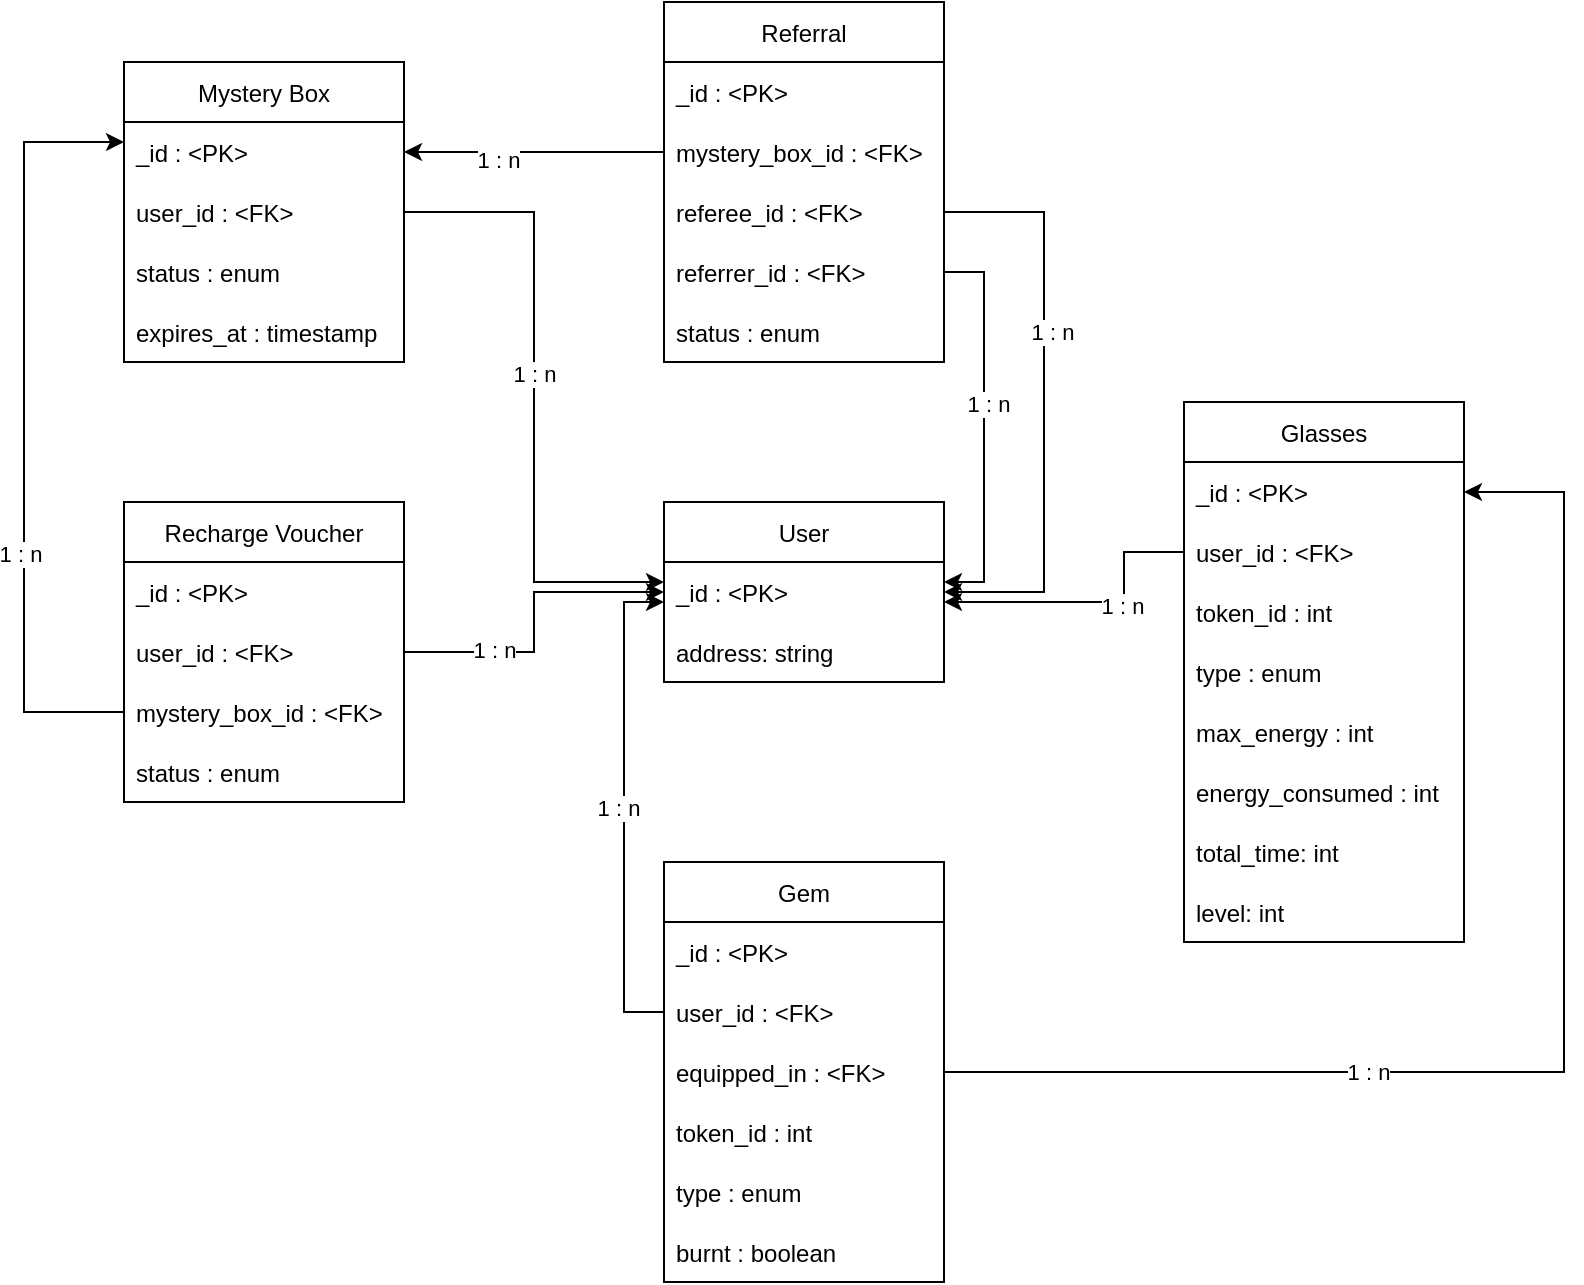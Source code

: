 <mxfile version="20.2.1" type="github">
  <diagram id="acP68zsj97dmY6Sf0IXW" name="Page-1">
    <mxGraphModel dx="279" dy="470" grid="1" gridSize="10" guides="1" tooltips="1" connect="1" arrows="1" fold="1" page="1" pageScale="1" pageWidth="827" pageHeight="1169" math="0" shadow="0">
      <root>
        <mxCell id="0" />
        <mxCell id="1" parent="0" />
        <mxCell id="Qq_VRPktxRhrN_NKrk4j-2" value="Mystery Box" style="swimlane;fontStyle=0;childLayout=stackLayout;horizontal=1;startSize=30;horizontalStack=0;resizeParent=1;resizeParentMax=0;resizeLast=0;collapsible=1;marginBottom=0;" parent="1" vertex="1">
          <mxGeometry x="1150" y="470" width="140" height="150" as="geometry">
            <mxRectangle x="1101" y="490" width="60" height="30" as="alternateBounds" />
          </mxGeometry>
        </mxCell>
        <mxCell id="Qq_VRPktxRhrN_NKrk4j-3" value="_id : &lt;PK&gt;" style="text;align=left;verticalAlign=middle;spacingLeft=4;spacingRight=4;overflow=hidden;points=[[0,0.5],[1,0.5]];portConstraint=eastwest;rotatable=0;" parent="Qq_VRPktxRhrN_NKrk4j-2" vertex="1">
          <mxGeometry y="30" width="140" height="30" as="geometry" />
        </mxCell>
        <mxCell id="Qq_VRPktxRhrN_NKrk4j-6" value="user_id : &lt;FK&gt;" style="text;align=left;verticalAlign=middle;spacingLeft=4;spacingRight=4;overflow=hidden;points=[[0,0.5],[1,0.5]];portConstraint=eastwest;rotatable=0;" parent="Qq_VRPktxRhrN_NKrk4j-2" vertex="1">
          <mxGeometry y="60" width="140" height="30" as="geometry" />
        </mxCell>
        <mxCell id="Qq_VRPktxRhrN_NKrk4j-7" value="status : enum" style="text;strokeColor=none;fillColor=none;align=left;verticalAlign=middle;spacingLeft=4;spacingRight=4;overflow=hidden;points=[[0,0.5],[1,0.5]];portConstraint=eastwest;rotatable=0;" parent="Qq_VRPktxRhrN_NKrk4j-2" vertex="1">
          <mxGeometry y="90" width="140" height="30" as="geometry" />
        </mxCell>
        <mxCell id="Qq_VRPktxRhrN_NKrk4j-8" value="expires_at : timestamp" style="text;strokeColor=none;fillColor=none;align=left;verticalAlign=middle;spacingLeft=4;spacingRight=4;overflow=hidden;points=[[0,0.5],[1,0.5]];portConstraint=eastwest;rotatable=0;" parent="Qq_VRPktxRhrN_NKrk4j-2" vertex="1">
          <mxGeometry y="120" width="140" height="30" as="geometry" />
        </mxCell>
        <mxCell id="Qq_VRPktxRhrN_NKrk4j-9" value="Recharge Voucher" style="swimlane;fontStyle=0;childLayout=stackLayout;horizontal=1;startSize=30;horizontalStack=0;resizeParent=1;resizeParentMax=0;resizeLast=0;collapsible=1;marginBottom=0;" parent="1" vertex="1">
          <mxGeometry x="1150" y="690" width="140" height="150" as="geometry">
            <mxRectangle x="1101" y="490" width="60" height="30" as="alternateBounds" />
          </mxGeometry>
        </mxCell>
        <mxCell id="Qq_VRPktxRhrN_NKrk4j-10" value="_id : &lt;PK&gt;" style="text;align=left;verticalAlign=middle;spacingLeft=4;spacingRight=4;overflow=hidden;points=[[0,0.5],[1,0.5]];portConstraint=eastwest;rotatable=0;" parent="Qq_VRPktxRhrN_NKrk4j-9" vertex="1">
          <mxGeometry y="30" width="140" height="30" as="geometry" />
        </mxCell>
        <mxCell id="Qq_VRPktxRhrN_NKrk4j-11" value="user_id : &lt;FK&gt;" style="text;align=left;verticalAlign=middle;spacingLeft=4;spacingRight=4;overflow=hidden;points=[[0,0.5],[1,0.5]];portConstraint=eastwest;rotatable=0;" parent="Qq_VRPktxRhrN_NKrk4j-9" vertex="1">
          <mxGeometry y="60" width="140" height="30" as="geometry" />
        </mxCell>
        <mxCell id="Qq_VRPktxRhrN_NKrk4j-12" value="mystery_box_id : &lt;FK&gt;" style="text;align=left;verticalAlign=middle;spacingLeft=4;spacingRight=4;overflow=hidden;points=[[0,0.5],[1,0.5]];portConstraint=eastwest;rotatable=0;" parent="Qq_VRPktxRhrN_NKrk4j-9" vertex="1">
          <mxGeometry y="90" width="140" height="30" as="geometry" />
        </mxCell>
        <mxCell id="Qq_VRPktxRhrN_NKrk4j-13" value="status : enum" style="text;strokeColor=none;fillColor=none;align=left;verticalAlign=middle;spacingLeft=4;spacingRight=4;overflow=hidden;points=[[0,0.5],[1,0.5]];portConstraint=eastwest;rotatable=0;" parent="Qq_VRPktxRhrN_NKrk4j-9" vertex="1">
          <mxGeometry y="120" width="140" height="30" as="geometry" />
        </mxCell>
        <mxCell id="Qq_VRPktxRhrN_NKrk4j-14" value="Gem" style="swimlane;fontStyle=0;childLayout=stackLayout;horizontal=1;startSize=30;horizontalStack=0;resizeParent=1;resizeParentMax=0;resizeLast=0;collapsible=1;marginBottom=0;" parent="1" vertex="1">
          <mxGeometry x="1420" y="870" width="140" height="210" as="geometry">
            <mxRectangle x="1101" y="490" width="60" height="30" as="alternateBounds" />
          </mxGeometry>
        </mxCell>
        <mxCell id="Qq_VRPktxRhrN_NKrk4j-15" value="_id : &lt;PK&gt;" style="text;align=left;verticalAlign=middle;spacingLeft=4;spacingRight=4;overflow=hidden;points=[[0,0.5],[1,0.5]];portConstraint=eastwest;rotatable=0;" parent="Qq_VRPktxRhrN_NKrk4j-14" vertex="1">
          <mxGeometry y="30" width="140" height="30" as="geometry" />
        </mxCell>
        <mxCell id="Qq_VRPktxRhrN_NKrk4j-16" value="user_id : &lt;FK&gt;" style="text;align=left;verticalAlign=middle;spacingLeft=4;spacingRight=4;overflow=hidden;points=[[0,0.5],[1,0.5]];portConstraint=eastwest;rotatable=0;" parent="Qq_VRPktxRhrN_NKrk4j-14" vertex="1">
          <mxGeometry y="60" width="140" height="30" as="geometry" />
        </mxCell>
        <mxCell id="Qq_VRPktxRhrN_NKrk4j-44" value="equipped_in : &lt;FK&gt;" style="text;align=left;verticalAlign=middle;spacingLeft=4;spacingRight=4;overflow=hidden;points=[[0,0.5],[1,0.5]];portConstraint=eastwest;rotatable=0;" parent="Qq_VRPktxRhrN_NKrk4j-14" vertex="1">
          <mxGeometry y="90" width="140" height="30" as="geometry" />
        </mxCell>
        <mxCell id="Qq_VRPktxRhrN_NKrk4j-17" value="token_id : int" style="text;strokeColor=none;fillColor=none;align=left;verticalAlign=middle;spacingLeft=4;spacingRight=4;overflow=hidden;points=[[0,0.5],[1,0.5]];portConstraint=eastwest;rotatable=0;" parent="Qq_VRPktxRhrN_NKrk4j-14" vertex="1">
          <mxGeometry y="120" width="140" height="30" as="geometry" />
        </mxCell>
        <mxCell id="Qq_VRPktxRhrN_NKrk4j-18" value="type : enum" style="text;strokeColor=none;fillColor=none;align=left;verticalAlign=middle;spacingLeft=4;spacingRight=4;overflow=hidden;points=[[0,0.5],[1,0.5]];portConstraint=eastwest;rotatable=0;" parent="Qq_VRPktxRhrN_NKrk4j-14" vertex="1">
          <mxGeometry y="150" width="140" height="30" as="geometry" />
        </mxCell>
        <mxCell id="Qq_VRPktxRhrN_NKrk4j-49" value="burnt : boolean" style="text;strokeColor=none;fillColor=none;align=left;verticalAlign=middle;spacingLeft=4;spacingRight=4;overflow=hidden;points=[[0,0.5],[1,0.5]];portConstraint=eastwest;rotatable=0;" parent="Qq_VRPktxRhrN_NKrk4j-14" vertex="1">
          <mxGeometry y="180" width="140" height="30" as="geometry" />
        </mxCell>
        <mxCell id="Qq_VRPktxRhrN_NKrk4j-19" value="Glasses" style="swimlane;fontStyle=0;childLayout=stackLayout;horizontal=1;startSize=30;horizontalStack=0;resizeParent=1;resizeParentMax=0;resizeLast=0;collapsible=1;marginBottom=0;" parent="1" vertex="1">
          <mxGeometry x="1680" y="640" width="140" height="270" as="geometry">
            <mxRectangle x="1101" y="490" width="60" height="30" as="alternateBounds" />
          </mxGeometry>
        </mxCell>
        <mxCell id="Qq_VRPktxRhrN_NKrk4j-20" value="_id : &lt;PK&gt;" style="text;align=left;verticalAlign=middle;spacingLeft=4;spacingRight=4;overflow=hidden;points=[[0,0.5],[1,0.5]];portConstraint=eastwest;rotatable=0;" parent="Qq_VRPktxRhrN_NKrk4j-19" vertex="1">
          <mxGeometry y="30" width="140" height="30" as="geometry" />
        </mxCell>
        <mxCell id="Qq_VRPktxRhrN_NKrk4j-21" value="user_id : &lt;FK&gt;" style="text;align=left;verticalAlign=middle;spacingLeft=4;spacingRight=4;overflow=hidden;points=[[0,0.5],[1,0.5]];portConstraint=eastwest;rotatable=0;" parent="Qq_VRPktxRhrN_NKrk4j-19" vertex="1">
          <mxGeometry y="60" width="140" height="30" as="geometry" />
        </mxCell>
        <mxCell id="Qq_VRPktxRhrN_NKrk4j-35" value="token_id : int" style="text;strokeColor=none;fillColor=none;align=left;verticalAlign=middle;spacingLeft=4;spacingRight=4;overflow=hidden;points=[[0,0.5],[1,0.5]];portConstraint=eastwest;rotatable=0;" parent="Qq_VRPktxRhrN_NKrk4j-19" vertex="1">
          <mxGeometry y="90" width="140" height="30" as="geometry" />
        </mxCell>
        <mxCell id="Qq_VRPktxRhrN_NKrk4j-36" value="type : enum" style="text;strokeColor=none;fillColor=none;align=left;verticalAlign=middle;spacingLeft=4;spacingRight=4;overflow=hidden;points=[[0,0.5],[1,0.5]];portConstraint=eastwest;rotatable=0;" parent="Qq_VRPktxRhrN_NKrk4j-19" vertex="1">
          <mxGeometry y="120" width="140" height="30" as="geometry" />
        </mxCell>
        <mxCell id="Qq_VRPktxRhrN_NKrk4j-22" value="max_energy : int" style="text;strokeColor=none;fillColor=none;align=left;verticalAlign=middle;spacingLeft=4;spacingRight=4;overflow=hidden;points=[[0,0.5],[1,0.5]];portConstraint=eastwest;rotatable=0;" parent="Qq_VRPktxRhrN_NKrk4j-19" vertex="1">
          <mxGeometry y="150" width="140" height="30" as="geometry" />
        </mxCell>
        <mxCell id="Qq_VRPktxRhrN_NKrk4j-23" value="energy_consumed : int" style="text;strokeColor=none;fillColor=none;align=left;verticalAlign=middle;spacingLeft=4;spacingRight=4;overflow=hidden;points=[[0,0.5],[1,0.5]];portConstraint=eastwest;rotatable=0;" parent="Qq_VRPktxRhrN_NKrk4j-19" vertex="1">
          <mxGeometry y="180" width="140" height="30" as="geometry" />
        </mxCell>
        <mxCell id="E4734wGFi2ZkHmWSigHV-1" value="total_time: int" style="text;strokeColor=none;fillColor=none;align=left;verticalAlign=middle;spacingLeft=4;spacingRight=4;overflow=hidden;points=[[0,0.5],[1,0.5]];portConstraint=eastwest;rotatable=0;" vertex="1" parent="Qq_VRPktxRhrN_NKrk4j-19">
          <mxGeometry y="210" width="140" height="30" as="geometry" />
        </mxCell>
        <mxCell id="E4734wGFi2ZkHmWSigHV-2" value="level: int" style="text;strokeColor=none;fillColor=none;align=left;verticalAlign=middle;spacingLeft=4;spacingRight=4;overflow=hidden;points=[[0,0.5],[1,0.5]];portConstraint=eastwest;rotatable=0;" vertex="1" parent="Qq_VRPktxRhrN_NKrk4j-19">
          <mxGeometry y="240" width="140" height="30" as="geometry" />
        </mxCell>
        <mxCell id="Qq_VRPktxRhrN_NKrk4j-24" value="User" style="swimlane;fontStyle=0;childLayout=stackLayout;horizontal=1;startSize=30;horizontalStack=0;resizeParent=1;resizeParentMax=0;resizeLast=0;collapsible=1;marginBottom=0;" parent="1" vertex="1">
          <mxGeometry x="1420" y="690" width="140" height="90" as="geometry">
            <mxRectangle x="1101" y="490" width="60" height="30" as="alternateBounds" />
          </mxGeometry>
        </mxCell>
        <mxCell id="Qq_VRPktxRhrN_NKrk4j-25" value="_id : &lt;PK&gt;" style="text;align=left;verticalAlign=middle;spacingLeft=4;spacingRight=4;overflow=hidden;points=[[0,0.5],[1,0.5]];portConstraint=eastwest;rotatable=0;" parent="Qq_VRPktxRhrN_NKrk4j-24" vertex="1">
          <mxGeometry y="30" width="140" height="30" as="geometry" />
        </mxCell>
        <mxCell id="Qq_VRPktxRhrN_NKrk4j-26" value="address: string" style="text;strokeColor=none;fillColor=none;align=left;verticalAlign=middle;spacingLeft=4;spacingRight=4;overflow=hidden;points=[[0,0.5],[1,0.5]];portConstraint=eastwest;rotatable=0;" parent="Qq_VRPktxRhrN_NKrk4j-24" vertex="1">
          <mxGeometry y="60" width="140" height="30" as="geometry" />
        </mxCell>
        <mxCell id="Qq_VRPktxRhrN_NKrk4j-29" value="Referral" style="swimlane;fontStyle=0;childLayout=stackLayout;horizontal=1;startSize=30;horizontalStack=0;resizeParent=1;resizeParentMax=0;resizeLast=0;collapsible=1;marginBottom=0;" parent="1" vertex="1">
          <mxGeometry x="1420" y="440" width="140" height="180" as="geometry">
            <mxRectangle x="1101" y="490" width="60" height="30" as="alternateBounds" />
          </mxGeometry>
        </mxCell>
        <mxCell id="Qq_VRPktxRhrN_NKrk4j-30" value="_id : &lt;PK&gt;" style="text;align=left;verticalAlign=middle;spacingLeft=4;spacingRight=4;overflow=hidden;points=[[0,0.5],[1,0.5]];portConstraint=eastwest;rotatable=0;" parent="Qq_VRPktxRhrN_NKrk4j-29" vertex="1">
          <mxGeometry y="30" width="140" height="30" as="geometry" />
        </mxCell>
        <mxCell id="Qq_VRPktxRhrN_NKrk4j-33" value="mystery_box_id : &lt;FK&gt;" style="text;align=left;verticalAlign=middle;spacingLeft=4;spacingRight=4;overflow=hidden;points=[[0,0.5],[1,0.5]];portConstraint=eastwest;rotatable=0;" parent="Qq_VRPktxRhrN_NKrk4j-29" vertex="1">
          <mxGeometry y="60" width="140" height="30" as="geometry" />
        </mxCell>
        <mxCell id="Qq_VRPktxRhrN_NKrk4j-32" value="referee_id : &lt;FK&gt;" style="text;align=left;verticalAlign=middle;spacingLeft=4;spacingRight=4;overflow=hidden;points=[[0,0.5],[1,0.5]];portConstraint=eastwest;rotatable=0;" parent="Qq_VRPktxRhrN_NKrk4j-29" vertex="1">
          <mxGeometry y="90" width="140" height="30" as="geometry" />
        </mxCell>
        <mxCell id="Qq_VRPktxRhrN_NKrk4j-31" value="referrer_id : &lt;FK&gt;" style="text;align=left;verticalAlign=middle;spacingLeft=4;spacingRight=4;overflow=hidden;points=[[0,0.5],[1,0.5]];portConstraint=eastwest;rotatable=0;" parent="Qq_VRPktxRhrN_NKrk4j-29" vertex="1">
          <mxGeometry y="120" width="140" height="30" as="geometry" />
        </mxCell>
        <mxCell id="Qq_VRPktxRhrN_NKrk4j-34" value="status : enum" style="text;strokeColor=none;fillColor=none;align=left;verticalAlign=middle;spacingLeft=4;spacingRight=4;overflow=hidden;points=[[0,0.5],[1,0.5]];portConstraint=eastwest;rotatable=0;" parent="Qq_VRPktxRhrN_NKrk4j-29" vertex="1">
          <mxGeometry y="150" width="140" height="30" as="geometry" />
        </mxCell>
        <mxCell id="Qq_VRPktxRhrN_NKrk4j-38" style="edgeStyle=orthogonalEdgeStyle;rounded=0;orthogonalLoop=1;jettySize=auto;html=1;" parent="1" source="Qq_VRPktxRhrN_NKrk4j-31" target="Qq_VRPktxRhrN_NKrk4j-25" edge="1">
          <mxGeometry relative="1" as="geometry">
            <Array as="points">
              <mxPoint x="1580" y="575" />
              <mxPoint x="1580" y="730" />
            </Array>
          </mxGeometry>
        </mxCell>
        <mxCell id="Qq_VRPktxRhrN_NKrk4j-54" value="1 : n" style="edgeLabel;html=1;align=center;verticalAlign=middle;resizable=0;points=[];" parent="Qq_VRPktxRhrN_NKrk4j-38" vertex="1" connectable="0">
          <mxGeometry x="-0.119" y="2" relative="1" as="geometry">
            <mxPoint as="offset" />
          </mxGeometry>
        </mxCell>
        <mxCell id="Qq_VRPktxRhrN_NKrk4j-39" style="edgeStyle=orthogonalEdgeStyle;rounded=0;orthogonalLoop=1;jettySize=auto;html=1;" parent="1" source="Qq_VRPktxRhrN_NKrk4j-32" target="Qq_VRPktxRhrN_NKrk4j-25" edge="1">
          <mxGeometry relative="1" as="geometry">
            <Array as="points">
              <mxPoint x="1610" y="545" />
              <mxPoint x="1610" y="735" />
            </Array>
          </mxGeometry>
        </mxCell>
        <mxCell id="Qq_VRPktxRhrN_NKrk4j-53" value="1 : n" style="edgeLabel;html=1;align=center;verticalAlign=middle;resizable=0;points=[];" parent="Qq_VRPktxRhrN_NKrk4j-39" vertex="1" connectable="0">
          <mxGeometry x="-0.245" y="4" relative="1" as="geometry">
            <mxPoint as="offset" />
          </mxGeometry>
        </mxCell>
        <mxCell id="Qq_VRPktxRhrN_NKrk4j-40" style="edgeStyle=orthogonalEdgeStyle;rounded=0;orthogonalLoop=1;jettySize=auto;html=1;" parent="1" source="Qq_VRPktxRhrN_NKrk4j-33" target="Qq_VRPktxRhrN_NKrk4j-3" edge="1">
          <mxGeometry relative="1" as="geometry">
            <Array as="points" />
          </mxGeometry>
        </mxCell>
        <mxCell id="Qq_VRPktxRhrN_NKrk4j-52" value="1 : n" style="edgeLabel;html=1;align=center;verticalAlign=middle;resizable=0;points=[];" parent="Qq_VRPktxRhrN_NKrk4j-40" vertex="1" connectable="0">
          <mxGeometry x="0.277" y="4" relative="1" as="geometry">
            <mxPoint as="offset" />
          </mxGeometry>
        </mxCell>
        <mxCell id="Qq_VRPktxRhrN_NKrk4j-41" style="edgeStyle=orthogonalEdgeStyle;rounded=0;orthogonalLoop=1;jettySize=auto;html=1;" parent="1" source="Qq_VRPktxRhrN_NKrk4j-21" target="Qq_VRPktxRhrN_NKrk4j-25" edge="1">
          <mxGeometry relative="1" as="geometry">
            <Array as="points">
              <mxPoint x="1650" y="715" />
              <mxPoint x="1650" y="740" />
            </Array>
          </mxGeometry>
        </mxCell>
        <mxCell id="Qq_VRPktxRhrN_NKrk4j-56" value="1 : n" style="edgeLabel;html=1;align=center;verticalAlign=middle;resizable=0;points=[];" parent="Qq_VRPktxRhrN_NKrk4j-41" vertex="1" connectable="0">
          <mxGeometry x="-0.223" y="2" relative="1" as="geometry">
            <mxPoint as="offset" />
          </mxGeometry>
        </mxCell>
        <mxCell id="Qq_VRPktxRhrN_NKrk4j-42" style="edgeStyle=orthogonalEdgeStyle;rounded=0;orthogonalLoop=1;jettySize=auto;html=1;" parent="1" source="Qq_VRPktxRhrN_NKrk4j-11" target="Qq_VRPktxRhrN_NKrk4j-25" edge="1">
          <mxGeometry relative="1" as="geometry">
            <Array as="points">
              <mxPoint x="1355" y="765" />
              <mxPoint x="1355" y="735" />
            </Array>
          </mxGeometry>
        </mxCell>
        <mxCell id="Qq_VRPktxRhrN_NKrk4j-55" value="1 : n" style="edgeLabel;html=1;align=center;verticalAlign=middle;resizable=0;points=[];" parent="Qq_VRPktxRhrN_NKrk4j-42" vertex="1" connectable="0">
          <mxGeometry x="-0.445" y="1" relative="1" as="geometry">
            <mxPoint as="offset" />
          </mxGeometry>
        </mxCell>
        <mxCell id="Qq_VRPktxRhrN_NKrk4j-43" style="edgeStyle=orthogonalEdgeStyle;rounded=0;orthogonalLoop=1;jettySize=auto;html=1;" parent="1" source="Qq_VRPktxRhrN_NKrk4j-16" target="Qq_VRPktxRhrN_NKrk4j-25" edge="1">
          <mxGeometry relative="1" as="geometry">
            <Array as="points">
              <mxPoint x="1400" y="945" />
              <mxPoint x="1400" y="740" />
            </Array>
          </mxGeometry>
        </mxCell>
        <mxCell id="Qq_VRPktxRhrN_NKrk4j-50" value="1 : n" style="edgeLabel;html=1;align=center;verticalAlign=middle;resizable=0;points=[];" parent="Qq_VRPktxRhrN_NKrk4j-43" vertex="1" connectable="0">
          <mxGeometry x="0.001" y="3" relative="1" as="geometry">
            <mxPoint as="offset" />
          </mxGeometry>
        </mxCell>
        <mxCell id="Qq_VRPktxRhrN_NKrk4j-45" style="edgeStyle=orthogonalEdgeStyle;rounded=0;orthogonalLoop=1;jettySize=auto;html=1;" parent="1" source="Qq_VRPktxRhrN_NKrk4j-44" target="Qq_VRPktxRhrN_NKrk4j-20" edge="1">
          <mxGeometry relative="1" as="geometry">
            <Array as="points">
              <mxPoint x="1870" y="975" />
              <mxPoint x="1870" y="685" />
            </Array>
          </mxGeometry>
        </mxCell>
        <mxCell id="Qq_VRPktxRhrN_NKrk4j-48" value="1 : n" style="edgeLabel;html=1;align=center;verticalAlign=middle;resizable=0;points=[];" parent="Qq_VRPktxRhrN_NKrk4j-45" vertex="1" connectable="0">
          <mxGeometry x="-0.349" relative="1" as="geometry">
            <mxPoint as="offset" />
          </mxGeometry>
        </mxCell>
        <mxCell id="Qq_VRPktxRhrN_NKrk4j-46" style="edgeStyle=orthogonalEdgeStyle;rounded=0;orthogonalLoop=1;jettySize=auto;html=1;" parent="1" source="Qq_VRPktxRhrN_NKrk4j-12" target="Qq_VRPktxRhrN_NKrk4j-3" edge="1">
          <mxGeometry relative="1" as="geometry">
            <Array as="points">
              <mxPoint x="1100" y="795" />
              <mxPoint x="1100" y="510" />
            </Array>
          </mxGeometry>
        </mxCell>
        <mxCell id="Qq_VRPktxRhrN_NKrk4j-51" value="1 : n" style="edgeLabel;html=1;align=center;verticalAlign=middle;resizable=0;points=[];" parent="Qq_VRPktxRhrN_NKrk4j-46" vertex="1" connectable="0">
          <mxGeometry x="-0.33" y="2" relative="1" as="geometry">
            <mxPoint as="offset" />
          </mxGeometry>
        </mxCell>
        <mxCell id="E4734wGFi2ZkHmWSigHV-3" style="edgeStyle=orthogonalEdgeStyle;rounded=0;orthogonalLoop=1;jettySize=auto;html=1;" edge="1" parent="1" source="Qq_VRPktxRhrN_NKrk4j-6" target="Qq_VRPktxRhrN_NKrk4j-25">
          <mxGeometry relative="1" as="geometry">
            <Array as="points">
              <mxPoint x="1355" y="545" />
              <mxPoint x="1355" y="730" />
            </Array>
          </mxGeometry>
        </mxCell>
        <mxCell id="E4734wGFi2ZkHmWSigHV-4" value="1 : n" style="edgeLabel;html=1;align=center;verticalAlign=middle;resizable=0;points=[];" vertex="1" connectable="0" parent="E4734wGFi2ZkHmWSigHV-3">
          <mxGeometry x="-0.073" relative="1" as="geometry">
            <mxPoint as="offset" />
          </mxGeometry>
        </mxCell>
      </root>
    </mxGraphModel>
  </diagram>
</mxfile>
